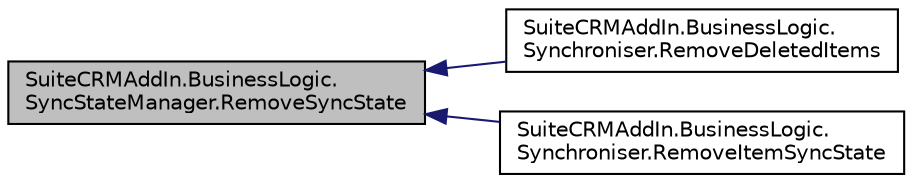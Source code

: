digraph "SuiteCRMAddIn.BusinessLogic.SyncStateManager.RemoveSyncState"
{
  edge [fontname="Helvetica",fontsize="10",labelfontname="Helvetica",labelfontsize="10"];
  node [fontname="Helvetica",fontsize="10",shape=record];
  rankdir="LR";
  Node78 [label="SuiteCRMAddIn.BusinessLogic.\lSyncStateManager.RemoveSyncState",height=0.2,width=0.4,color="black", fillcolor="grey75", style="filled", fontcolor="black"];
  Node78 -> Node79 [dir="back",color="midnightblue",fontsize="10",style="solid",fontname="Helvetica"];
  Node79 [label="SuiteCRMAddIn.BusinessLogic.\lSynchroniser.RemoveDeletedItems",height=0.2,width=0.4,color="black", fillcolor="white", style="filled",URL="$class_suite_c_r_m_add_in_1_1_business_logic_1_1_synchroniser.html#a57e4fb41a00d48f5ef683b694763473b",tooltip="Deal, in CRM, with items deleted in Outlook. "];
  Node78 -> Node80 [dir="back",color="midnightblue",fontsize="10",style="solid",fontname="Helvetica"];
  Node80 [label="SuiteCRMAddIn.BusinessLogic.\lSynchroniser.RemoveItemSyncState",height=0.2,width=0.4,color="black", fillcolor="white", style="filled",URL="$class_suite_c_r_m_add_in_1_1_business_logic_1_1_synchroniser.html#a2558c30177602138a43c9654c26f912d",tooltip="Remove an item from ItemsSyncState. "];
}
